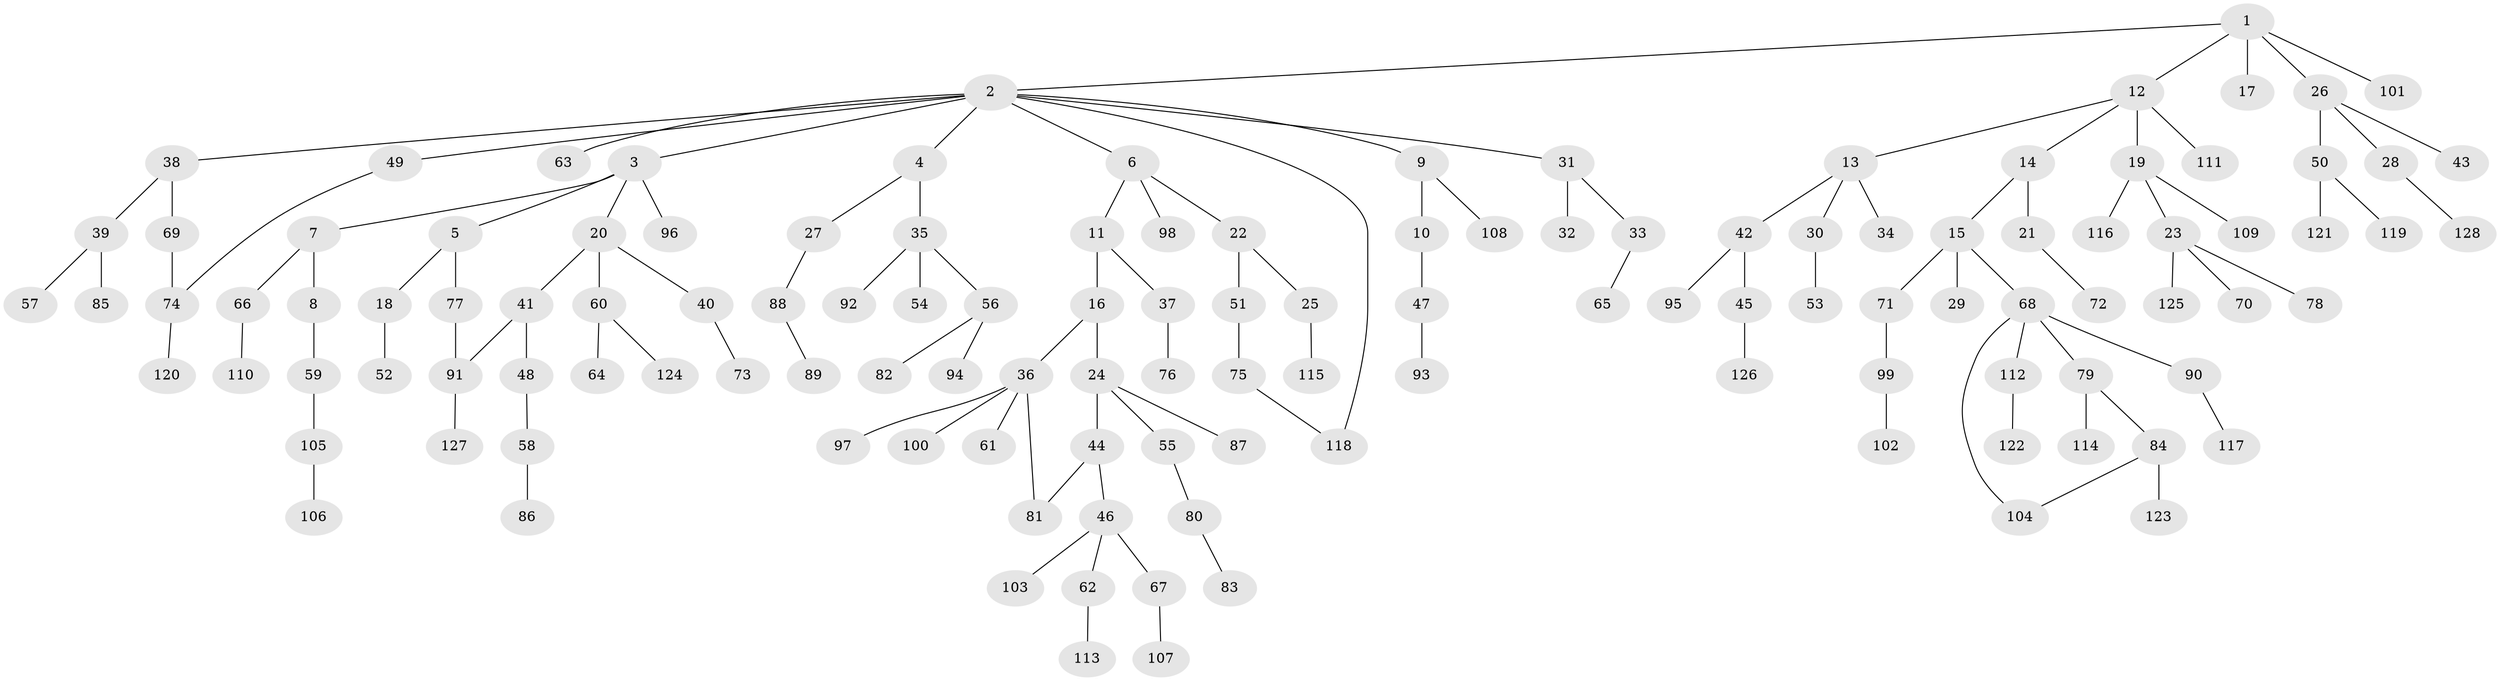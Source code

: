 // Generated by graph-tools (version 1.1) at 2025/25/03/09/25 03:25:30]
// undirected, 128 vertices, 132 edges
graph export_dot {
graph [start="1"]
  node [color=gray90,style=filled];
  1;
  2;
  3;
  4;
  5;
  6;
  7;
  8;
  9;
  10;
  11;
  12;
  13;
  14;
  15;
  16;
  17;
  18;
  19;
  20;
  21;
  22;
  23;
  24;
  25;
  26;
  27;
  28;
  29;
  30;
  31;
  32;
  33;
  34;
  35;
  36;
  37;
  38;
  39;
  40;
  41;
  42;
  43;
  44;
  45;
  46;
  47;
  48;
  49;
  50;
  51;
  52;
  53;
  54;
  55;
  56;
  57;
  58;
  59;
  60;
  61;
  62;
  63;
  64;
  65;
  66;
  67;
  68;
  69;
  70;
  71;
  72;
  73;
  74;
  75;
  76;
  77;
  78;
  79;
  80;
  81;
  82;
  83;
  84;
  85;
  86;
  87;
  88;
  89;
  90;
  91;
  92;
  93;
  94;
  95;
  96;
  97;
  98;
  99;
  100;
  101;
  102;
  103;
  104;
  105;
  106;
  107;
  108;
  109;
  110;
  111;
  112;
  113;
  114;
  115;
  116;
  117;
  118;
  119;
  120;
  121;
  122;
  123;
  124;
  125;
  126;
  127;
  128;
  1 -- 2;
  1 -- 12;
  1 -- 17;
  1 -- 26;
  1 -- 101;
  2 -- 3;
  2 -- 4;
  2 -- 6;
  2 -- 9;
  2 -- 31;
  2 -- 38;
  2 -- 49;
  2 -- 63;
  2 -- 118;
  3 -- 5;
  3 -- 7;
  3 -- 20;
  3 -- 96;
  4 -- 27;
  4 -- 35;
  5 -- 18;
  5 -- 77;
  6 -- 11;
  6 -- 22;
  6 -- 98;
  7 -- 8;
  7 -- 66;
  8 -- 59;
  9 -- 10;
  9 -- 108;
  10 -- 47;
  11 -- 16;
  11 -- 37;
  12 -- 13;
  12 -- 14;
  12 -- 19;
  12 -- 111;
  13 -- 30;
  13 -- 34;
  13 -- 42;
  14 -- 15;
  14 -- 21;
  15 -- 29;
  15 -- 68;
  15 -- 71;
  16 -- 24;
  16 -- 36;
  18 -- 52;
  19 -- 23;
  19 -- 109;
  19 -- 116;
  20 -- 40;
  20 -- 41;
  20 -- 60;
  21 -- 72;
  22 -- 25;
  22 -- 51;
  23 -- 70;
  23 -- 78;
  23 -- 125;
  24 -- 44;
  24 -- 55;
  24 -- 87;
  25 -- 115;
  26 -- 28;
  26 -- 43;
  26 -- 50;
  27 -- 88;
  28 -- 128;
  30 -- 53;
  31 -- 32;
  31 -- 33;
  33 -- 65;
  35 -- 54;
  35 -- 56;
  35 -- 92;
  36 -- 61;
  36 -- 97;
  36 -- 100;
  36 -- 81;
  37 -- 76;
  38 -- 39;
  38 -- 69;
  39 -- 57;
  39 -- 85;
  40 -- 73;
  41 -- 48;
  41 -- 91;
  42 -- 45;
  42 -- 95;
  44 -- 46;
  44 -- 81;
  45 -- 126;
  46 -- 62;
  46 -- 67;
  46 -- 103;
  47 -- 93;
  48 -- 58;
  49 -- 74;
  50 -- 119;
  50 -- 121;
  51 -- 75;
  55 -- 80;
  56 -- 82;
  56 -- 94;
  58 -- 86;
  59 -- 105;
  60 -- 64;
  60 -- 124;
  62 -- 113;
  66 -- 110;
  67 -- 107;
  68 -- 79;
  68 -- 90;
  68 -- 112;
  68 -- 104;
  69 -- 74;
  71 -- 99;
  74 -- 120;
  75 -- 118;
  77 -- 91;
  79 -- 84;
  79 -- 114;
  80 -- 83;
  84 -- 104;
  84 -- 123;
  88 -- 89;
  90 -- 117;
  91 -- 127;
  99 -- 102;
  105 -- 106;
  112 -- 122;
}
